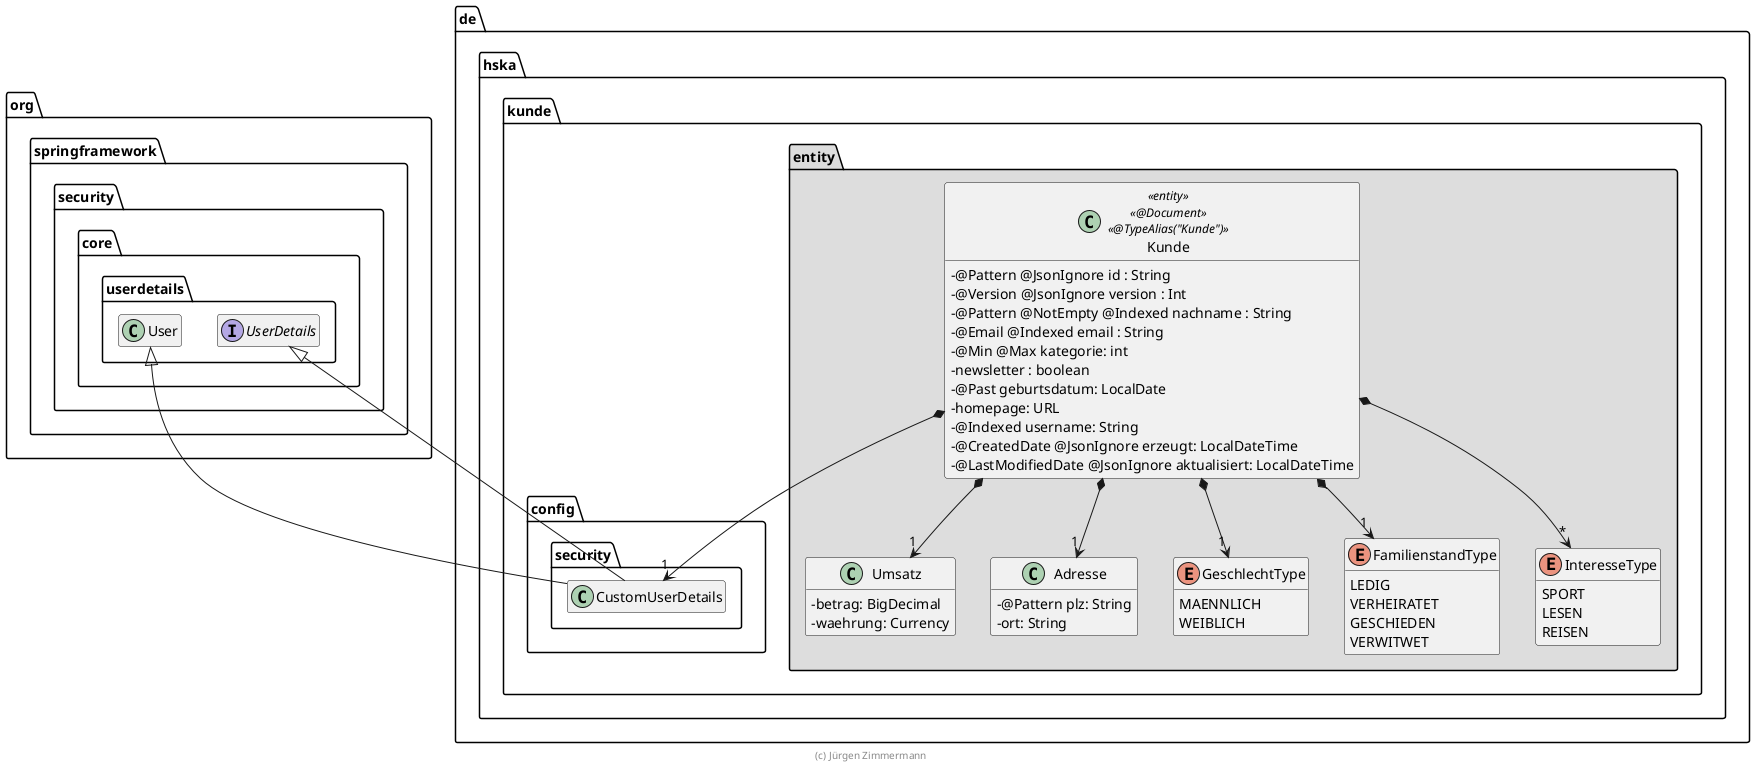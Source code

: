 @startuml
skinparam classAttributeIconSize 0
skinparam componentStyle uml2
' skinparam monochrome true

package org.springframework.security.core.userdetails {
    interface UserDetails {
    }
    class User {
    }
}
package de.hska.kunde {
    package config.security {
        UserDetails <|-- CustomUserDetails
        User <|-- CustomUserDetails
        class CustomUserDetails {
        }
    }
    package entity #DDDDDD {
        Kunde *--> "1" Umsatz
        Kunde *--> "1" Adresse
        Kunde *--> "1" GeschlechtType
        Kunde *--> "1" FamilienstandType
        Kunde *--> "*" InteresseType
        Kunde *--> "1" CustomUserDetails

        class Umsatz {
            - betrag: BigDecimal
            - waehrung: Currency
        }

        class Adresse {
            - @Pattern plz: String
            - ort: String
        }

        enum GeschlechtType {
            MAENNLICH
            WEIBLICH
        }

        enum FamilienstandType {
            LEDIG
            VERHEIRATET
            GESCHIEDEN
            VERWITWET
        }

        enum InteresseType {
            SPORT
            LESEN
            REISEN
        }

        class Kunde << entity >> << @Document >> << @TypeAlias("Kunde") >> {
            - @Pattern @JsonIgnore id : String
            - @Version @JsonIgnore version : Int
            - @Pattern @NotEmpty @Indexed nachname : String
            - @Email @Indexed email : String
            - @Min @Max kategorie: int
            - newsletter : boolean
            - @Past geburtsdatum: LocalDate
            - homepage: URL
            - @Indexed username: String
            - @CreatedDate @JsonIgnore erzeugt: LocalDateTime
            - @LastModifiedDate @JsonIgnore aktualisiert: LocalDateTime
        }
    }
}

hide empty members
hide empty methods
hide empty fields

footer (c) Jürgen Zimmermann

@enduml
